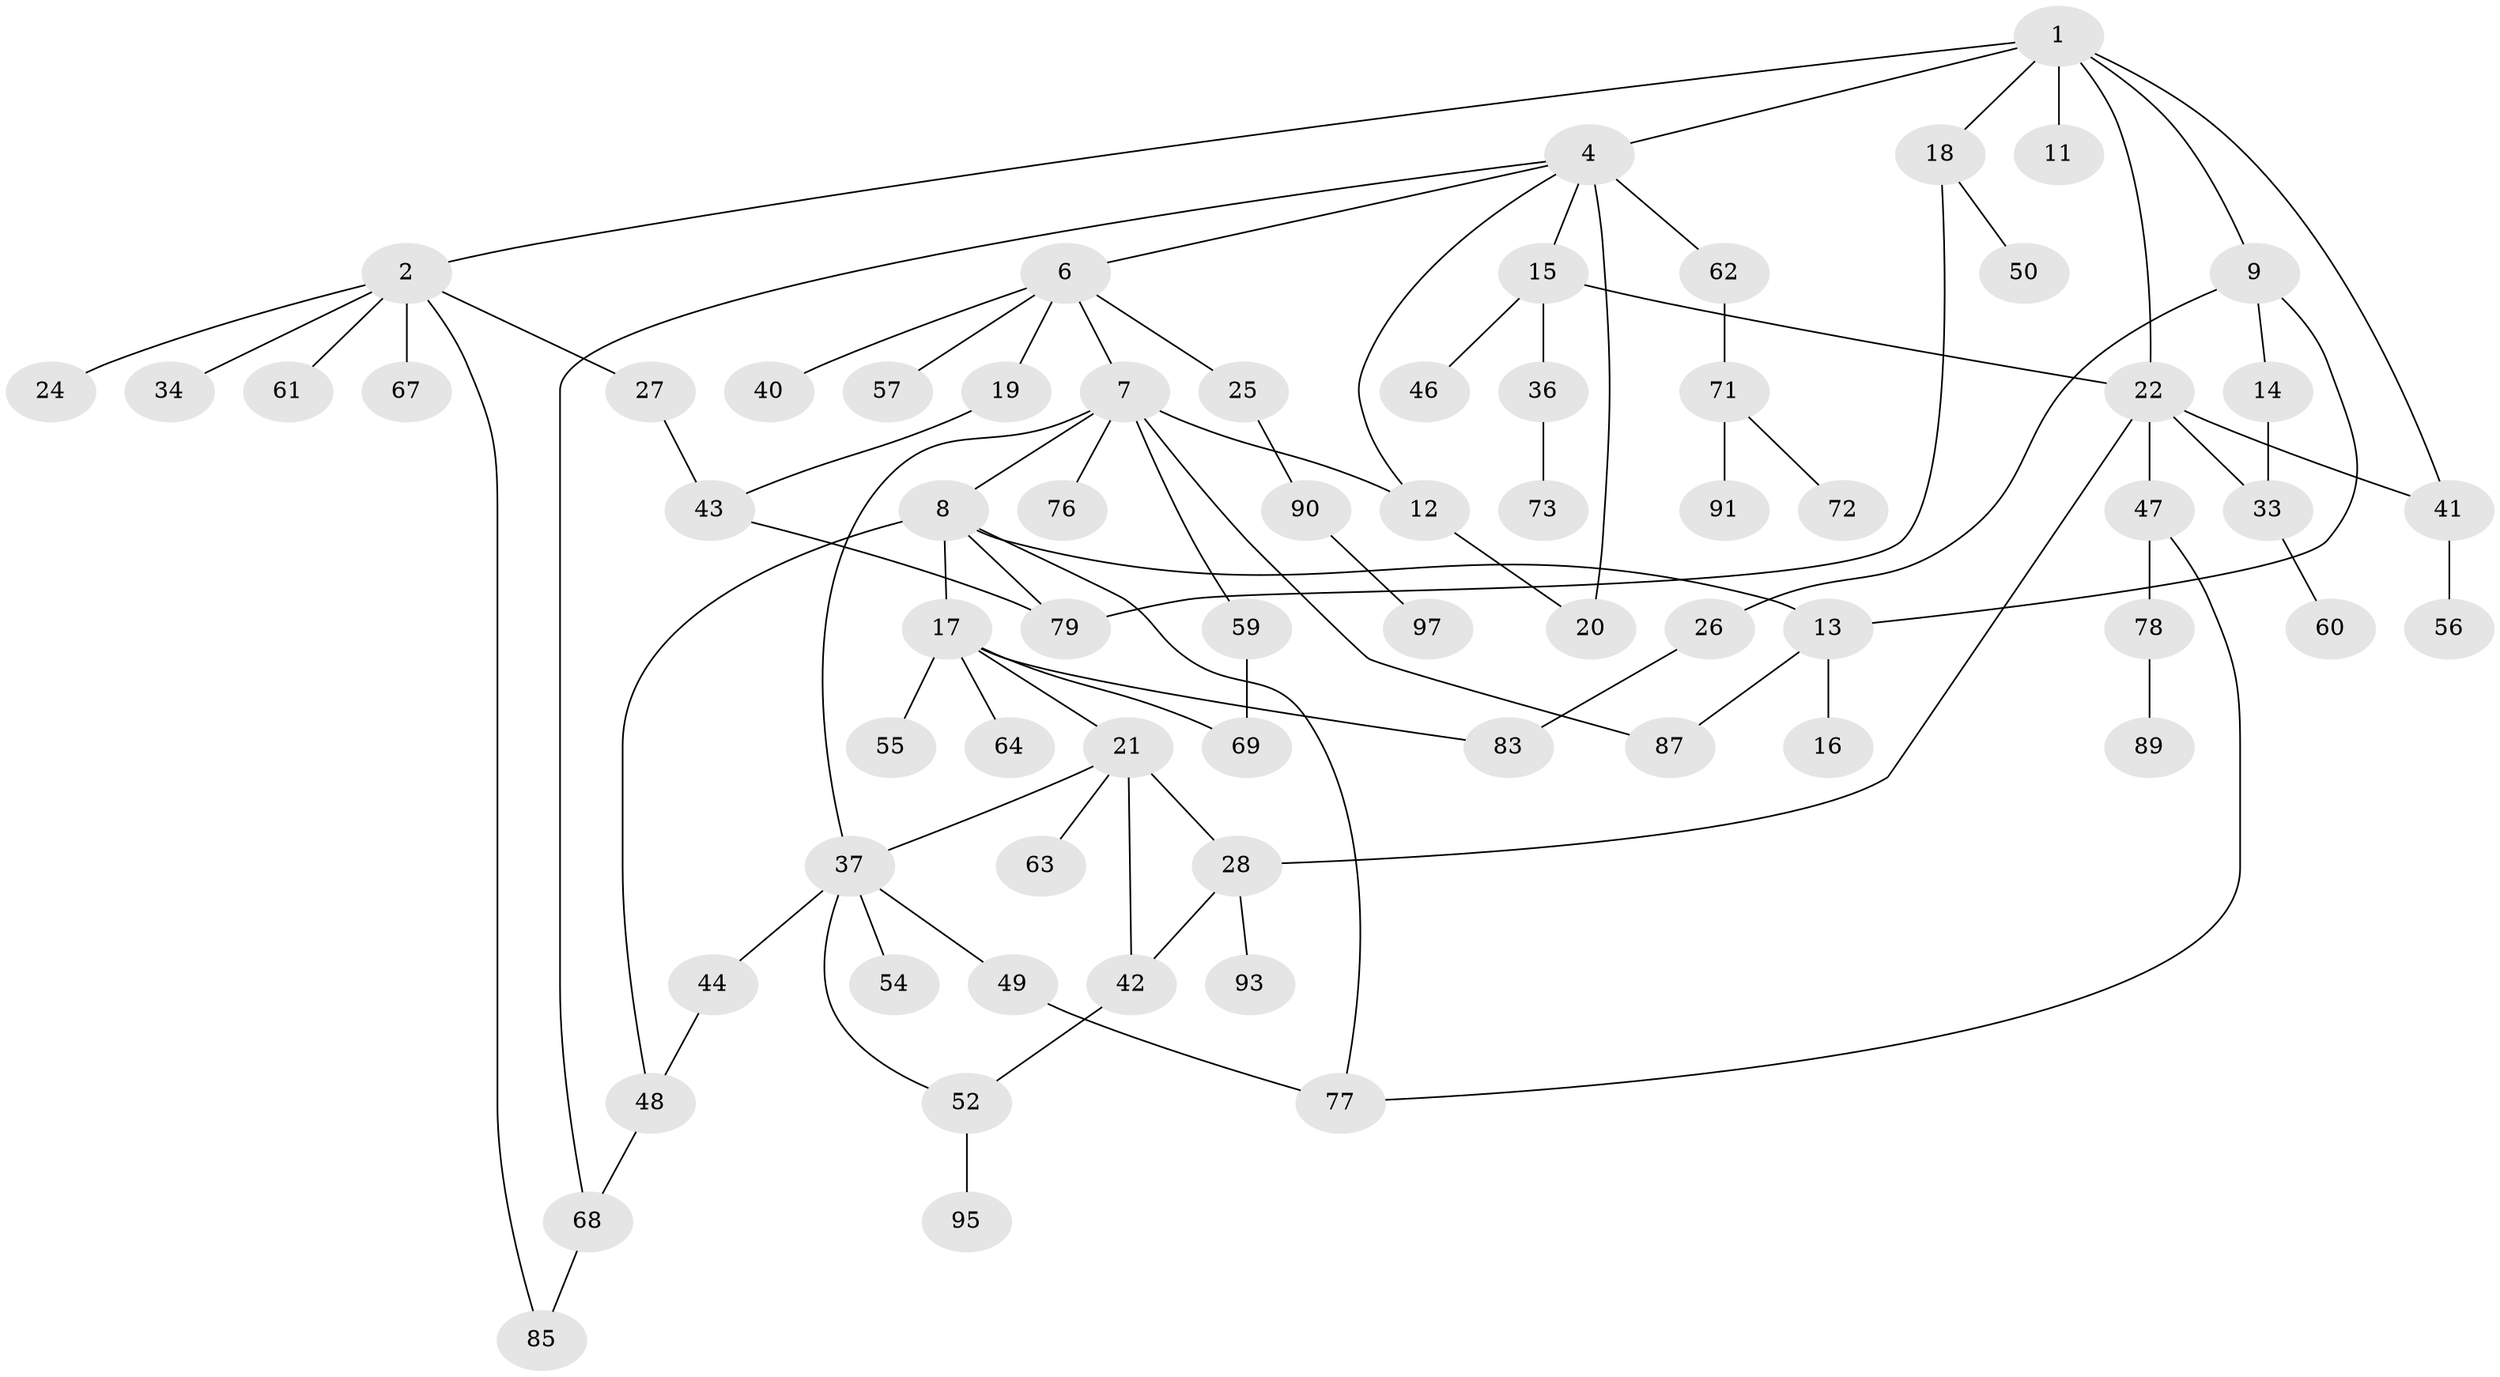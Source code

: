 // original degree distribution, {5: 0.050505050505050504, 4: 0.08080808080808081, 6: 0.04040404040404041, 3: 0.24242424242424243, 1: 0.29292929292929293, 2: 0.29292929292929293}
// Generated by graph-tools (version 1.1) at 2025/10/02/27/25 16:10:53]
// undirected, 68 vertices, 88 edges
graph export_dot {
graph [start="1"]
  node [color=gray90,style=filled];
  1 [super="+3"];
  2 [super="+53"];
  4 [super="+5"];
  6 [super="+23"];
  7 [super="+35"];
  8 [super="+10"];
  9;
  11;
  12;
  13 [super="+38"];
  14;
  15;
  16;
  17 [super="+32"];
  18 [super="+45"];
  19 [super="+30"];
  20 [super="+58"];
  21 [super="+31"];
  22 [super="+39"];
  24;
  25 [super="+82"];
  26 [super="+88"];
  27 [super="+29"];
  28 [super="+65"];
  33;
  34;
  36 [super="+99"];
  37 [super="+51"];
  40;
  41 [super="+96"];
  42;
  43 [super="+92"];
  44;
  46;
  47 [super="+66"];
  48 [super="+98"];
  49 [super="+74"];
  50;
  52 [super="+70"];
  54;
  55;
  56;
  57;
  59;
  60;
  61 [super="+75"];
  62;
  63;
  64;
  67;
  68 [super="+84"];
  69;
  71 [super="+81"];
  72;
  73;
  76;
  77;
  78 [super="+80"];
  79 [super="+86"];
  83;
  85;
  87;
  89;
  90 [super="+94"];
  91;
  93;
  95;
  97;
  1 -- 2;
  1 -- 4;
  1 -- 11;
  1 -- 22;
  1 -- 18;
  1 -- 9;
  1 -- 41;
  2 -- 24;
  2 -- 27;
  2 -- 34;
  2 -- 61;
  2 -- 67;
  2 -- 85;
  4 -- 6;
  4 -- 15;
  4 -- 12;
  4 -- 20 [weight=2];
  4 -- 62;
  4 -- 68;
  6 -- 7;
  6 -- 19;
  6 -- 25;
  6 -- 40;
  6 -- 57;
  7 -- 8;
  7 -- 12;
  7 -- 37;
  7 -- 76;
  7 -- 59;
  7 -- 87;
  8 -- 17;
  8 -- 79;
  8 -- 48;
  8 -- 77;
  8 -- 13;
  9 -- 13;
  9 -- 14;
  9 -- 26;
  12 -- 20;
  13 -- 16;
  13 -- 87;
  14 -- 33;
  15 -- 36;
  15 -- 46;
  15 -- 22;
  17 -- 21;
  17 -- 64;
  17 -- 69;
  17 -- 83;
  17 -- 55;
  18 -- 50;
  18 -- 79;
  19 -- 43;
  21 -- 37;
  21 -- 42;
  21 -- 28;
  21 -- 63;
  22 -- 28;
  22 -- 47;
  22 -- 33;
  22 -- 41;
  25 -- 90;
  26 -- 83;
  27 -- 43;
  28 -- 42;
  28 -- 93;
  33 -- 60;
  36 -- 73;
  37 -- 44;
  37 -- 49;
  37 -- 54;
  37 -- 52;
  41 -- 56;
  42 -- 52;
  43 -- 79;
  44 -- 48;
  47 -- 78;
  47 -- 77;
  48 -- 68;
  49 -- 77;
  52 -- 95;
  59 -- 69;
  62 -- 71;
  68 -- 85;
  71 -- 72;
  71 -- 91;
  78 -- 89;
  90 -- 97;
}
